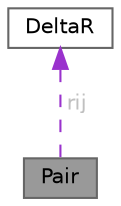 digraph "Pair"
{
 // LATEX_PDF_SIZE
  bgcolor="transparent";
  edge [fontname=Helvetica,fontsize=10,labelfontname=Helvetica,labelfontsize=10];
  node [fontname=Helvetica,fontsize=10,shape=box,height=0.2,width=0.4];
  Node1 [id="Node000001",label="Pair",height=0.2,width=0.4,color="gray40", fillcolor="grey60", style="filled", fontcolor="black",tooltip="Struct to store a pair of particles: its indices and connecting vector."];
  Node2 -> Node1 [id="edge1_Node000001_Node000002",dir="back",color="darkorchid3",style="dashed",tooltip=" ",label=<<TABLE CELLBORDER="0" BORDER="0"><TR><TD VALIGN="top" ALIGN="LEFT" CELLPADDING="1" CELLSPACING="0">rij</TD></TR>
</TABLE>> ,fontcolor="grey" ];
  Node2 [id="Node000002",label="DeltaR",height=0.2,width=0.4,color="gray40", fillcolor="white", style="filled",URL="$struct_delta_r.html",tooltip="Struct to store a 3D vector and its square length. This is expecially useful for connecting vectors i..."];
}
